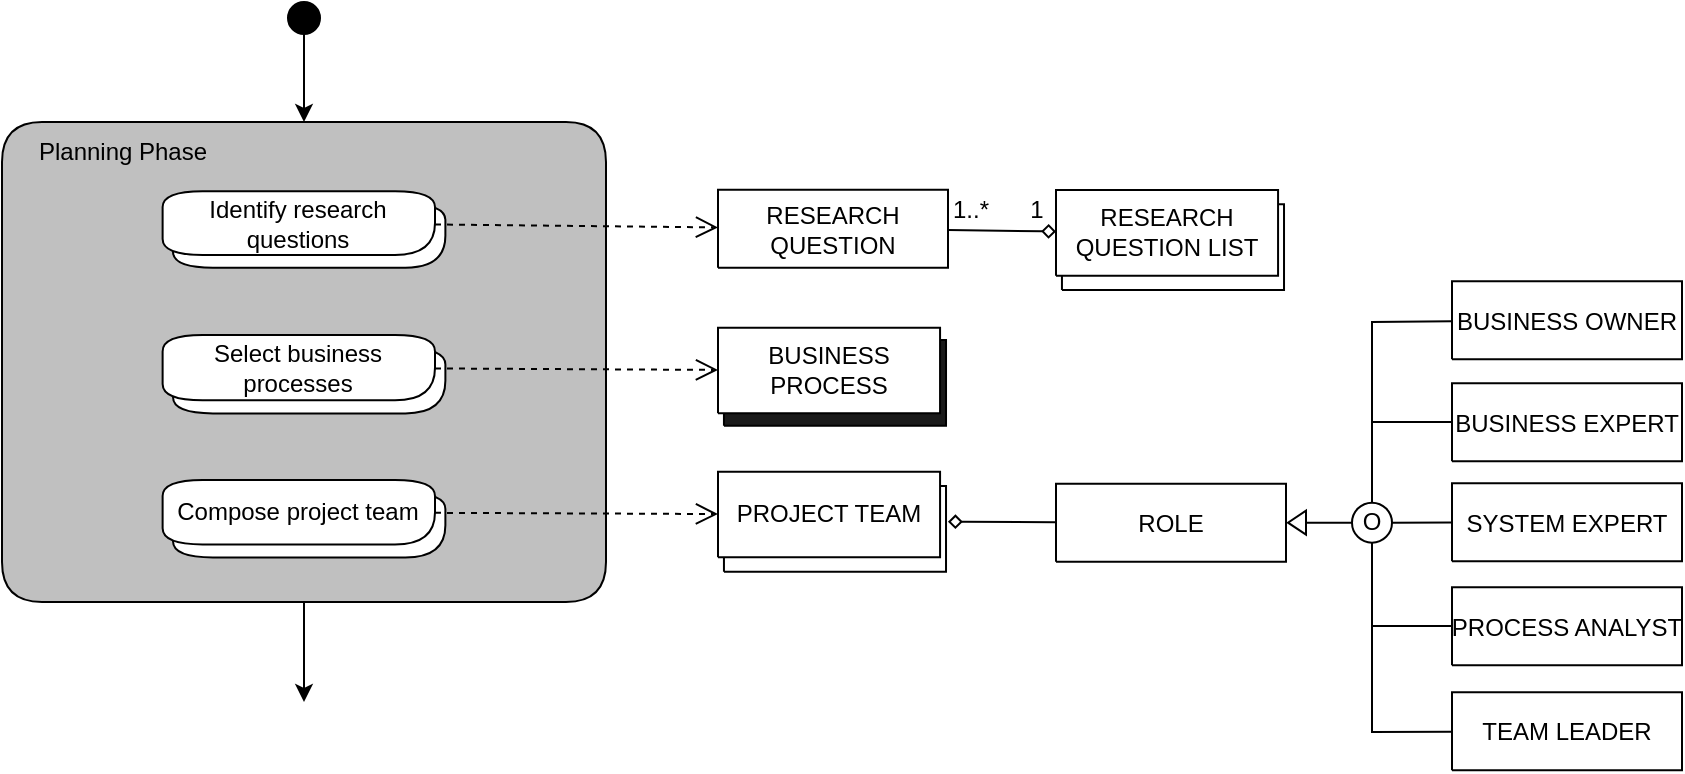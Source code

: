 <mxfile version="18.2.0" type="github">
  <diagram id="SHpENdd-WgaZAvgaDLae" name="Page-1">
    <mxGraphModel dx="1146" dy="519" grid="1" gridSize="10" guides="1" tooltips="1" connect="1" arrows="1" fold="1" page="1" pageScale="1" pageWidth="850" pageHeight="1100" math="0" shadow="0">
      <root>
        <mxCell id="0" />
        <mxCell id="1" parent="0" />
        <mxCell id="1AMB_EsV9tln2ZrjjmIT-16" value="" style="group" vertex="1" connectable="0" parent="1">
          <mxGeometry x="10" y="280" width="302" height="240" as="geometry" />
        </mxCell>
        <mxCell id="1AMB_EsV9tln2ZrjjmIT-2" style="vsdxID=5;fillColor=#C0C0C0;gradientColor=none;shape=stencil(nZBLDsIwDERP431wjlDKBThBRAyxCE2Vhu/pSTtFqrpg0Z1n5o0sDdlmCK4XYjOUnK7yVF8C2T0xaxcka6kX2ZZsc05ZLjndOw/du0qymRzx6OxGmo3Lp6N+BB4bmGjd0mP89kI2R++5baAPQKN2C/QXboL/oBvB1ft6THtgKY0Rcy7z9X7Vwva2/QI=);strokeColor=#000000;labelBackgroundColor=none;rounded=1;html=1;whiteSpace=wrap;" vertex="1" parent="1AMB_EsV9tln2ZrjjmIT-16">
          <mxGeometry width="302" height="239.999" as="geometry" />
        </mxCell>
        <mxCell id="1AMB_EsV9tln2ZrjjmIT-4" value="Planning Phase" style="text;html=1;align=center;verticalAlign=middle;resizable=0;points=[];autosize=1;strokeColor=none;fillColor=none;" vertex="1" parent="1AMB_EsV9tln2ZrjjmIT-16">
          <mxGeometry x="10" y="5.217" width="100" height="20" as="geometry" />
        </mxCell>
        <mxCell id="1AMB_EsV9tln2ZrjjmIT-13" style="vsdxID=5;fillColor=none;gradientColor=none;strokeColor=none;labelBackgroundColor=none;rounded=0;html=1;whiteSpace=wrap;" vertex="1" parent="1AMB_EsV9tln2ZrjjmIT-16">
          <mxGeometry x="80.31" y="179.0" width="141.38" height="38.69" as="geometry" />
        </mxCell>
        <mxCell id="1AMB_EsV9tln2ZrjjmIT-14" value="" style="verticalAlign=middle;align=center;vsdxID=6;fillColor=#FFFFFF;gradientColor=none;shape=stencil(nZBLDsIwDERP431wjlDKBThBRAyxCE2Vhu/pSTtFqrpg0Z1n5o0sDdlmCK4XYjOUnK7yVF8C2T0xaxcka6kX2ZZsc05ZLjndOw/du0qymRzx6OxGmo3Lp6N+BB4bmGjd0mP89kI2R++5baAPQKN2C/QXboL/oBvB1ft6THtgKY0Rcy7z9X7Vwva2/QI=);strokeColor=#000000;labelBackgroundColor=none;rounded=1;html=1;whiteSpace=wrap;" vertex="1" parent="1AMB_EsV9tln2ZrjjmIT-13">
          <mxGeometry x="5.188" y="6.448" width="136.192" height="32.242" as="geometry" />
        </mxCell>
        <mxCell id="1AMB_EsV9tln2ZrjjmIT-15" value="Compose project team" style="verticalAlign=middle;align=center;vsdxID=7;fillColor=#FFFFFF;gradientColor=none;shape=stencil(nZBLDsIwDERP431wjlDKBThBRAyxCE2Vhu/pSTtFqrpg0Z1n5o0sDdlmCK4XYjOUnK7yVF8C2T0xaxcka6kX2ZZsc05ZLjndOw/du0qymRzx6OxGmo3Lp6N+BB4bmGjd0mP89kI2R++5baAPQKN2C/QXboL/oBvB1ft6THtgKY0Rcy7z9X7Vwva2/QI=);strokeColor=#000000;labelBackgroundColor=none;rounded=1;html=1;whiteSpace=wrap;" vertex="1" parent="1AMB_EsV9tln2ZrjjmIT-13">
          <mxGeometry width="136.192" height="32.242" as="geometry" />
        </mxCell>
        <mxCell id="1AMB_EsV9tln2ZrjjmIT-10" style="vsdxID=5;fillColor=none;gradientColor=none;strokeColor=none;labelBackgroundColor=none;rounded=0;html=1;whiteSpace=wrap;" vertex="1" parent="1AMB_EsV9tln2ZrjjmIT-16">
          <mxGeometry x="80.31" y="106.56" width="141.38" height="39.13" as="geometry" />
        </mxCell>
        <mxCell id="1AMB_EsV9tln2ZrjjmIT-11" value="" style="verticalAlign=middle;align=center;vsdxID=6;fillColor=#FFFFFF;gradientColor=none;shape=stencil(nZBLDsIwDERP431wjlDKBThBRAyxCE2Vhu/pSTtFqrpg0Z1n5o0sDdlmCK4XYjOUnK7yVF8C2T0xaxcka6kX2ZZsc05ZLjndOw/du0qymRzx6OxGmo3Lp6N+BB4bmGjd0mP89kI2R++5baAPQKN2C/QXboL/oBvB1ft6THtgKY0Rcy7z9X7Vwva2/QI=);strokeColor=#000000;labelBackgroundColor=none;rounded=1;html=1;whiteSpace=wrap;" vertex="1" parent="1AMB_EsV9tln2ZrjjmIT-10">
          <mxGeometry x="5.188" y="6.522" width="136.192" height="32.608" as="geometry" />
        </mxCell>
        <mxCell id="1AMB_EsV9tln2ZrjjmIT-12" value="Select business processes" style="verticalAlign=middle;align=center;vsdxID=7;fillColor=#FFFFFF;gradientColor=none;shape=stencil(nZBLDsIwDERP431wjlDKBThBRAyxCE2Vhu/pSTtFqrpg0Z1n5o0sDdlmCK4XYjOUnK7yVF8C2T0xaxcka6kX2ZZsc05ZLjndOw/du0qymRzx6OxGmo3Lp6N+BB4bmGjd0mP89kI2R++5baAPQKN2C/QXboL/oBvB1ft6THtgKY0Rcy7z9X7Vwva2/QI=);strokeColor=#000000;labelBackgroundColor=none;rounded=1;html=1;whiteSpace=wrap;" vertex="1" parent="1AMB_EsV9tln2ZrjjmIT-10">
          <mxGeometry width="136.192" height="32.608" as="geometry" />
        </mxCell>
        <mxCell id="1AMB_EsV9tln2ZrjjmIT-7" style="vsdxID=5;fillColor=none;gradientColor=none;strokeColor=none;labelBackgroundColor=none;rounded=0;html=1;whiteSpace=wrap;" vertex="1" parent="1AMB_EsV9tln2ZrjjmIT-16">
          <mxGeometry x="80.31" y="34.57" width="141.38" height="38.26" as="geometry" />
        </mxCell>
        <mxCell id="1AMB_EsV9tln2ZrjjmIT-8" value="" style="verticalAlign=middle;align=center;vsdxID=6;fillColor=#FFFFFF;gradientColor=none;shape=stencil(nZBLDsIwDERP431wjlDKBThBRAyxCE2Vhu/pSTtFqrpg0Z1n5o0sDdlmCK4XYjOUnK7yVF8C2T0xaxcka6kX2ZZsc05ZLjndOw/du0qymRzx6OxGmo3Lp6N+BB4bmGjd0mP89kI2R++5baAPQKN2C/QXboL/oBvB1ft6THtgKY0Rcy7z9X7Vwva2/QI=);strokeColor=#000000;labelBackgroundColor=none;rounded=1;html=1;whiteSpace=wrap;" vertex="1" parent="1AMB_EsV9tln2ZrjjmIT-7">
          <mxGeometry x="5.188" y="6.377" width="136.192" height="31.883" as="geometry" />
        </mxCell>
        <mxCell id="1AMB_EsV9tln2ZrjjmIT-9" value="Identify research questions" style="verticalAlign=middle;align=center;vsdxID=7;fillColor=#FFFFFF;gradientColor=none;shape=stencil(nZBLDsIwDERP431wjlDKBThBRAyxCE2Vhu/pSTtFqrpg0Z1n5o0sDdlmCK4XYjOUnK7yVF8C2T0xaxcka6kX2ZZsc05ZLjndOw/du0qymRzx6OxGmo3Lp6N+BB4bmGjd0mP89kI2R++5baAPQKN2C/QXboL/oBvB1ft6THtgKY0Rcy7z9X7Vwva2/QI=);strokeColor=#000000;labelBackgroundColor=none;rounded=1;html=1;whiteSpace=wrap;" vertex="1" parent="1AMB_EsV9tln2ZrjjmIT-7">
          <mxGeometry width="136.192" height="31.883" as="geometry" />
        </mxCell>
        <mxCell id="1AMB_EsV9tln2ZrjjmIT-93" style="edgeStyle=orthogonalEdgeStyle;rounded=0;orthogonalLoop=1;jettySize=auto;html=1;" edge="1" parent="1" source="1AMB_EsV9tln2ZrjjmIT-1" target="1AMB_EsV9tln2ZrjjmIT-2">
          <mxGeometry relative="1" as="geometry" />
        </mxCell>
        <mxCell id="1AMB_EsV9tln2ZrjjmIT-1" style="vsdxID=5;fillColor=#000000;gradientColor=none;shape=stencil(vVFBDgIhDHwNRxKE+IJ1/Ufjll0iLpuCLv5eSDWKevLgbaYznTatMF2cYEGhVUwUjri6IU3C7ITWbp6QXCpImF6YzgbCkcJ5HpgvUJ0VncKlJmTuU7VDqyuzLdM9O4EORaLcaIpa7yNoo75GqSwhuygpJEguzM1UDzSiLGOk9TDec1iKK+LyUf5lsf+tVcDzzNZ5z1961d/fUkr8UtPfAA==);strokeColor=#000000;labelBackgroundColor=none;rounded=0;html=1;whiteSpace=wrap;" vertex="1" parent="1">
          <mxGeometry x="153" y="220" width="16" height="16" as="geometry" />
        </mxCell>
        <mxCell id="1AMB_EsV9tln2ZrjjmIT-23" value="RESEARCH QUESTION" style="verticalAlign=middle;align=center;vsdxID=5;fillColor=#FFFFFF;gradientColor=none;shape=stencil(nZBLDoAgDERP0z3SIyjew0SURgSD+Lu9kMZoXLhwN9O+tukAlrNpJg1SzDH4QW/URgNYgZTkjA4UkwJUgGXng+6DX1zLfmoymdXo17xh5zmRJ6Q42BWCfc2oJfdAr+Yv+AP9Cb7OJ3H/2JG1HNGz/84klThPVCc=);strokeColor=#000000;spacingTop=1;spacingLeft=-2;spacingRight=-2;labelBackgroundColor=none;rounded=0;html=1;whiteSpace=wrap;" vertex="1" parent="1">
          <mxGeometry x="368" y="313.83" width="115" height="39" as="geometry" />
        </mxCell>
        <mxCell id="1AMB_EsV9tln2ZrjjmIT-24" style="vsdxID=5;edgeStyle=none;dashed=1;startArrow=none;endArrow=open;startSize=9;endSize=9;strokeColor=#000000;spacingTop=0;spacingBottom=0;spacingLeft=0;spacingRight=0;verticalAlign=middle;html=1;labelBackgroundColor=#FFFFFF;rounded=0;" edge="1" parent="1" source="1AMB_EsV9tln2ZrjjmIT-9" target="1AMB_EsV9tln2ZrjjmIT-23">
          <mxGeometry y="-1092" relative="1" as="geometry">
            <mxPoint x="36" y="-1115" as="offset" />
            <Array as="points" />
            <mxPoint x="610" y="567" as="sourcePoint" />
            <mxPoint x="360" y="310" as="targetPoint" />
          </mxGeometry>
        </mxCell>
        <mxCell id="1AMB_EsV9tln2ZrjjmIT-26" style="vsdxID=5;edgeStyle=none;dashed=1;startArrow=none;endArrow=open;startSize=9;endSize=9;strokeColor=#000000;spacingTop=0;spacingBottom=0;spacingLeft=0;spacingRight=0;verticalAlign=middle;html=1;labelBackgroundColor=#FFFFFF;rounded=0;" edge="1" parent="1" target="1AMB_EsV9tln2ZrjjmIT-32" source="1AMB_EsV9tln2ZrjjmIT-12">
          <mxGeometry y="-1092" relative="1" as="geometry">
            <mxPoint x="36" y="-1115" as="offset" />
            <Array as="points" />
            <mxPoint x="380" y="500" as="sourcePoint" />
            <mxPoint x="425" y="456.669" as="targetPoint" />
          </mxGeometry>
        </mxCell>
        <mxCell id="1AMB_EsV9tln2ZrjjmIT-30" style="vsdxID=5;fillColor=none;gradientColor=none;strokeColor=none;labelBackgroundColor=none;rounded=0;html=1;whiteSpace=wrap;" vertex="1" parent="1">
          <mxGeometry x="368" y="381.83" width="115" height="50" as="geometry" />
        </mxCell>
        <mxCell id="1AMB_EsV9tln2ZrjjmIT-31" value="" style="verticalAlign=middle;align=center;vsdxID=6;fillColor=#1A1A1A;gradientColor=none;shape=stencil(nZBLDoAgDERP0z3SIyjew0SURgSD+Lu9kMZoXLhwN9O+tukAlrNpJg1SzDH4QW/URgNYgZTkjA4UkwJUgGXng+6DX1zLfmoymdXo17xh5zmRJ6Q42BWCfc2oJfdAr+Yv+AP9Cb7OJ3H/2JG1HNGz/84klThPVCc=);strokeColor=#000000;spacingLeft=-2;spacingRight=-2;labelBackgroundColor=none;rounded=0;html=1;whiteSpace=wrap;" vertex="1" parent="1AMB_EsV9tln2ZrjjmIT-30">
          <mxGeometry x="2.974" y="7.143" width="111.034" height="42.857" as="geometry" />
        </mxCell>
        <mxCell id="1AMB_EsV9tln2ZrjjmIT-32" value="BUSINESS PROCESS" style="verticalAlign=middle;align=center;vsdxID=7;fillColor=#FFFFFF;gradientColor=none;shape=stencil(nZBLDoAgDERP0z3SIyjew0SURgSD+Lu9kMZoXLhwN9O+tukAlrNpJg1SzDH4QW/URgNYgZTkjA4UkwJUgGXng+6DX1zLfmoymdXo17xh5zmRJ6Q42BWCfc2oJfdAr+Yv+AP9Cb7OJ3H/2JG1HNGz/84klThPVCc=);strokeColor=#000000;spacingLeft=-2;spacingRight=-2;labelBackgroundColor=none;rounded=0;html=1;whiteSpace=wrap;" vertex="1" parent="1AMB_EsV9tln2ZrjjmIT-30">
          <mxGeometry y="1" width="111.034" height="42.857" as="geometry" />
        </mxCell>
        <mxCell id="1AMB_EsV9tln2ZrjjmIT-33" style="vsdxID=5;fillColor=none;gradientColor=none;strokeColor=none;labelBackgroundColor=none;rounded=0;html=1;whiteSpace=wrap;" vertex="1" parent="1">
          <mxGeometry x="368" y="454.83" width="115" height="50" as="geometry" />
        </mxCell>
        <mxCell id="1AMB_EsV9tln2ZrjjmIT-34" value="" style="verticalAlign=middle;align=center;vsdxID=6;fillColor=#FFFFFF;gradientColor=none;shape=stencil(nZBLDoAgDERP0z3SIyjew0SURgSD+Lu9kMZoXLhwN9O+tukAlrNpJg1SzDH4QW/URgNYgZTkjA4UkwJUgGXng+6DX1zLfmoymdXo17xh5zmRJ6Q42BWCfc2oJfdAr+Yv+AP9Cb7OJ3H/2JG1HNGz/84klThPVCc=);strokeColor=#000000;spacingLeft=-2;spacingRight=-2;labelBackgroundColor=none;rounded=0;html=1;whiteSpace=wrap;" vertex="1" parent="1AMB_EsV9tln2ZrjjmIT-33">
          <mxGeometry x="2.974" y="7.143" width="111.034" height="42.857" as="geometry" />
        </mxCell>
        <mxCell id="1AMB_EsV9tln2ZrjjmIT-35" value="PROJECT TEAM" style="verticalAlign=middle;align=center;vsdxID=7;fillColor=#FFFFFF;gradientColor=none;shape=stencil(nZBLDoAgDERP0z3SIyjew0SURgSD+Lu9kMZoXLhwN9O+tukAlrNpJg1SzDH4QW/URgNYgZTkjA4UkwJUgGXng+6DX1zLfmoymdXo17xh5zmRJ6Q42BWCfc2oJfdAr+Yv+AP9Cb7OJ3H/2JG1HNGz/84klThPVCc=);strokeColor=#000000;spacingLeft=-2;spacingRight=-2;labelBackgroundColor=none;rounded=0;html=1;whiteSpace=wrap;" vertex="1" parent="1AMB_EsV9tln2ZrjjmIT-33">
          <mxGeometry width="111.034" height="42.857" as="geometry" />
        </mxCell>
        <mxCell id="1AMB_EsV9tln2ZrjjmIT-36" style="vsdxID=5;edgeStyle=none;dashed=1;startArrow=none;endArrow=open;startSize=9;endSize=9;strokeColor=#000000;spacingTop=0;spacingBottom=0;spacingLeft=0;spacingRight=0;verticalAlign=middle;html=1;labelBackgroundColor=#FFFFFF;rounded=0;" edge="1" parent="1" source="1AMB_EsV9tln2ZrjjmIT-15" target="1AMB_EsV9tln2ZrjjmIT-35">
          <mxGeometry y="-1092" relative="1" as="geometry">
            <mxPoint x="36" y="-1115" as="offset" />
            <Array as="points" />
            <mxPoint x="550" y="567" as="sourcePoint" />
            <mxPoint x="626" y="490" as="targetPoint" />
          </mxGeometry>
        </mxCell>
        <mxCell id="1AMB_EsV9tln2ZrjjmIT-39" value="BUSINESS EXPERT" style="verticalAlign=middle;align=center;vsdxID=5;fillColor=#FFFFFF;gradientColor=none;shape=stencil(nZBLDoAgDERP0z3SIyjew0SURgSD+Lu9kMZoXLhwN9O+tukAlrNpJg1SzDH4QW/URgNYgZTkjA4UkwJUgGXng+6DX1zLfmoymdXo17xh5zmRJ6Q42BWCfc2oJfdAr+Yv+AP9Cb7OJ3H/2JG1HNGz/84klThPVCc=);strokeColor=#000000;spacingTop=1;spacingLeft=-2;spacingRight=-2;labelBackgroundColor=none;rounded=0;html=1;whiteSpace=wrap;" vertex="1" parent="1">
          <mxGeometry x="735" y="410.58" width="115" height="39" as="geometry" />
        </mxCell>
        <mxCell id="1AMB_EsV9tln2ZrjjmIT-40" style="vsdxID=5;fillColor=none;gradientColor=none;strokeColor=none;labelBackgroundColor=none;rounded=0;html=1;whiteSpace=wrap;" vertex="1" parent="1">
          <mxGeometry x="537" y="314" width="115" height="50" as="geometry" />
        </mxCell>
        <mxCell id="1AMB_EsV9tln2ZrjjmIT-41" value="" style="verticalAlign=middle;align=center;vsdxID=6;fillColor=#FFFFFF;gradientColor=none;shape=stencil(nZBLDoAgDERP0z3SIyjew0SURgSD+Lu9kMZoXLhwN9O+tukAlrNpJg1SzDH4QW/URgNYgZTkjA4UkwJUgGXng+6DX1zLfmoymdXo17xh5zmRJ6Q42BWCfc2oJfdAr+Yv+AP9Cb7OJ3H/2JG1HNGz/84klThPVCc=);strokeColor=#000000;spacingLeft=-2;spacingRight=-2;labelBackgroundColor=none;rounded=0;html=1;whiteSpace=wrap;" vertex="1" parent="1AMB_EsV9tln2ZrjjmIT-40">
          <mxGeometry x="2.974" y="7.143" width="111.034" height="42.857" as="geometry" />
        </mxCell>
        <mxCell id="1AMB_EsV9tln2ZrjjmIT-42" value="RESEARCH QUESTION LIST" style="verticalAlign=middle;align=center;vsdxID=7;fillColor=#FFFFFF;gradientColor=none;shape=stencil(nZBLDoAgDERP0z3SIyjew0SURgSD+Lu9kMZoXLhwN9O+tukAlrNpJg1SzDH4QW/URgNYgZTkjA4UkwJUgGXng+6DX1zLfmoymdXo17xh5zmRJ6Q42BWCfc2oJfdAr+Yv+AP9Cb7OJ3H/2JG1HNGz/84klThPVCc=);strokeColor=#000000;spacingLeft=-2;spacingRight=-2;labelBackgroundColor=none;rounded=0;html=1;whiteSpace=wrap;" vertex="1" parent="1AMB_EsV9tln2ZrjjmIT-40">
          <mxGeometry width="111.034" height="42.857" as="geometry" />
        </mxCell>
        <mxCell id="1AMB_EsV9tln2ZrjjmIT-43" style="vsdxID=5;edgeStyle=none;startArrow=none;endFill=0;endArrow=diamond;startSize=5;endSize=5;strokeColor=#000000;spacingTop=0;spacingBottom=0;spacingLeft=0;spacingRight=0;verticalAlign=middle;html=1;labelBackgroundColor=#FFFFFF;rounded=0;" edge="1" parent="1" source="1AMB_EsV9tln2ZrjjmIT-23" target="1AMB_EsV9tln2ZrjjmIT-42">
          <mxGeometry y="-1069" relative="1" as="geometry">
            <mxPoint y="-1069" as="offset" />
            <Array as="points" />
            <mxPoint x="550" y="547.83" as="sourcePoint" />
            <mxPoint x="802" y="447.83" as="targetPoint" />
          </mxGeometry>
        </mxCell>
        <mxCell id="1AMB_EsV9tln2ZrjjmIT-45" value="1..*" style="text;html=1;align=center;verticalAlign=middle;resizable=0;points=[];autosize=1;strokeColor=none;fillColor=none;" vertex="1" parent="1">
          <mxGeometry x="479" y="314" width="30" height="20" as="geometry" />
        </mxCell>
        <mxCell id="1AMB_EsV9tln2ZrjjmIT-46" value="SYSTEM EXPERT" style="verticalAlign=middle;align=center;vsdxID=5;fillColor=#FFFFFF;gradientColor=none;shape=stencil(nZBLDoAgDERP0z3SIyjew0SURgSD+Lu9kMZoXLhwN9O+tukAlrNpJg1SzDH4QW/URgNYgZTkjA4UkwJUgGXng+6DX1zLfmoymdXo17xh5zmRJ6Q42BWCfc2oJfdAr+Yv+AP9Cb7OJ3H/2JG1HNGz/84klThPVCc=);strokeColor=#000000;spacingTop=1;spacingLeft=-2;spacingRight=-2;labelBackgroundColor=none;rounded=0;html=1;whiteSpace=wrap;" vertex="1" parent="1">
          <mxGeometry x="735" y="460.58" width="115" height="39" as="geometry" />
        </mxCell>
        <mxCell id="1AMB_EsV9tln2ZrjjmIT-47" value="BUSINESS OWNER" style="verticalAlign=middle;align=center;vsdxID=5;fillColor=#FFFFFF;gradientColor=none;shape=stencil(nZBLDoAgDERP0z3SIyjew0SURgSD+Lu9kMZoXLhwN9O+tukAlrNpJg1SzDH4QW/URgNYgZTkjA4UkwJUgGXng+6DX1zLfmoymdXo17xh5zmRJ6Q42BWCfc2oJfdAr+Yv+AP9Cb7OJ3H/2JG1HNGz/84klThPVCc=);strokeColor=#000000;spacingTop=1;spacingLeft=-2;spacingRight=-2;labelBackgroundColor=none;rounded=0;html=1;whiteSpace=wrap;" vertex="1" parent="1">
          <mxGeometry x="735" y="359.58" width="115" height="39" as="geometry" />
        </mxCell>
        <mxCell id="1AMB_EsV9tln2ZrjjmIT-48" value="PROCESS ANALYST" style="verticalAlign=middle;align=center;vsdxID=5;fillColor=#FFFFFF;gradientColor=none;shape=stencil(nZBLDoAgDERP0z3SIyjew0SURgSD+Lu9kMZoXLhwN9O+tukAlrNpJg1SzDH4QW/URgNYgZTkjA4UkwJUgGXng+6DX1zLfmoymdXo17xh5zmRJ6Q42BWCfc2oJfdAr+Yv+AP9Cb7OJ3H/2JG1HNGz/84klThPVCc=);strokeColor=#000000;spacingTop=1;spacingLeft=-2;spacingRight=-2;labelBackgroundColor=none;rounded=0;html=1;whiteSpace=wrap;" vertex="1" parent="1">
          <mxGeometry x="735" y="512.58" width="115" height="39" as="geometry" />
        </mxCell>
        <mxCell id="1AMB_EsV9tln2ZrjjmIT-54" style="vsdxID=5;edgeStyle=none;startArrow=none;endArrow=none;startSize=5;endSize=5;strokeColor=#000000;spacingTop=0;spacingBottom=0;spacingLeft=0;spacingRight=0;verticalAlign=middle;html=1;labelBackgroundColor=#FFFFFF;rounded=0;" edge="1" parent="1" source="1AMB_EsV9tln2ZrjjmIT-39">
          <mxGeometry y="-1149" relative="1" as="geometry">
            <mxPoint y="-1149" as="offset" />
            <Array as="points" />
            <mxPoint x="665" y="489.33" as="sourcePoint" />
            <mxPoint x="695" y="430" as="targetPoint" />
          </mxGeometry>
        </mxCell>
        <mxCell id="1AMB_EsV9tln2ZrjjmIT-55" style="vsdxID=5;edgeStyle=none;startArrow=none;endArrow=none;startSize=5;endSize=5;strokeColor=#000000;spacingTop=0;spacingBottom=0;spacingLeft=0;spacingRight=0;verticalAlign=middle;html=1;labelBackgroundColor=#FFFFFF;rounded=0;" edge="1" parent="1" source="1AMB_EsV9tln2ZrjjmIT-48">
          <mxGeometry y="-1149" relative="1" as="geometry">
            <mxPoint y="-1149" as="offset" />
            <Array as="points">
              <mxPoint x="695" y="532" />
            </Array>
            <mxPoint x="745" y="464.33" as="sourcePoint" />
            <mxPoint x="695" y="532" as="targetPoint" />
          </mxGeometry>
        </mxCell>
        <mxCell id="1AMB_EsV9tln2ZrjjmIT-56" style="vsdxID=5;edgeStyle=none;startArrow=none;endArrow=none;startSize=5;endSize=5;strokeColor=#000000;spacingTop=0;spacingBottom=0;spacingLeft=0;spacingRight=0;verticalAlign=middle;html=1;labelBackgroundColor=#FFFFFF;rounded=0;entryX=1;entryY=0.5;entryDx=0;entryDy=0;" edge="1" parent="1" source="1AMB_EsV9tln2ZrjjmIT-46" target="1AMB_EsV9tln2ZrjjmIT-79">
          <mxGeometry y="-1149" relative="1" as="geometry">
            <mxPoint y="-1149" as="offset" />
            <Array as="points" />
            <mxPoint x="755" y="474.33" as="sourcePoint" />
            <mxPoint x="695" y="506.33" as="targetPoint" />
          </mxGeometry>
        </mxCell>
        <mxCell id="1AMB_EsV9tln2ZrjjmIT-59" value="TEAM LEADER" style="verticalAlign=middle;align=center;vsdxID=5;fillColor=#FFFFFF;gradientColor=none;shape=stencil(nZBLDoAgDERP0z3SIyjew0SURgSD+Lu9kMZoXLhwN9O+tukAlrNpJg1SzDH4QW/URgNYgZTkjA4UkwJUgGXng+6DX1zLfmoymdXo17xh5zmRJ6Q42BWCfc2oJfdAr+Yv+AP9Cb7OJ3H/2JG1HNGz/84klThPVCc=);strokeColor=#000000;spacingTop=1;spacingLeft=-2;spacingRight=-2;labelBackgroundColor=none;rounded=0;html=1;whiteSpace=wrap;" vertex="1" parent="1">
          <mxGeometry x="735" y="565.08" width="115" height="39" as="geometry" />
        </mxCell>
        <mxCell id="1AMB_EsV9tln2ZrjjmIT-63" style="vsdxID=5;edgeStyle=none;startArrow=none;endArrow=none;startSize=5;endSize=5;strokeColor=#000000;spacingTop=0;spacingBottom=0;spacingLeft=0;spacingRight=0;verticalAlign=middle;html=1;labelBackgroundColor=#FFFFFF;rounded=0;entryX=0.5;entryY=1;entryDx=0;entryDy=0;" edge="1" parent="1" source="1AMB_EsV9tln2ZrjjmIT-59" target="1AMB_EsV9tln2ZrjjmIT-79">
          <mxGeometry y="-1149" relative="1" as="geometry">
            <mxPoint y="-1149" as="offset" />
            <Array as="points">
              <mxPoint x="695" y="585" />
            </Array>
            <mxPoint x="745" y="464.33" as="sourcePoint" />
            <mxPoint x="695" y="559.33" as="targetPoint" />
          </mxGeometry>
        </mxCell>
        <mxCell id="1AMB_EsV9tln2ZrjjmIT-76" value="1" style="text;html=1;align=center;verticalAlign=middle;resizable=0;points=[];autosize=1;strokeColor=none;fillColor=none;" vertex="1" parent="1">
          <mxGeometry x="517" y="314.0" width="20" height="20" as="geometry" />
        </mxCell>
        <mxCell id="1AMB_EsV9tln2ZrjjmIT-77" value="ROLE" style="verticalAlign=middle;align=center;vsdxID=5;fillColor=#FFFFFF;gradientColor=none;shape=stencil(nZBLDoAgDERP0z3SIyjew0SURgSD+Lu9kMZoXLhwN9O+tukAlrNpJg1SzDH4QW/URgNYgZTkjA4UkwJUgGXng+6DX1zLfmoymdXo17xh5zmRJ6Q42BWCfc2oJfdAr+Yv+AP9Cb7OJ3H/2JG1HNGz/84klThPVCc=);strokeColor=#000000;spacingTop=1;spacingLeft=-2;spacingRight=-2;labelBackgroundColor=none;rounded=0;html=1;whiteSpace=wrap;" vertex="1" parent="1">
          <mxGeometry x="537" y="460.83" width="115" height="39" as="geometry" />
        </mxCell>
        <mxCell id="1AMB_EsV9tln2ZrjjmIT-78" style="vsdxID=5;edgeStyle=none;startArrow=none;endFill=0;endArrow=diamond;startSize=5;endSize=5;strokeColor=#000000;spacingTop=0;spacingBottom=0;spacingLeft=0;spacingRight=0;verticalAlign=middle;html=1;labelBackgroundColor=#FFFFFF;rounded=0;entryX=1;entryY=0.5;entryDx=0;entryDy=0;" edge="1" parent="1" source="1AMB_EsV9tln2ZrjjmIT-77" target="1AMB_EsV9tln2ZrjjmIT-33">
          <mxGeometry y="-1069" relative="1" as="geometry">
            <mxPoint y="-1069" as="offset" />
            <Array as="points" />
            <mxPoint x="550" y="590" as="sourcePoint" />
            <mxPoint x="802" y="490" as="targetPoint" />
          </mxGeometry>
        </mxCell>
        <mxCell id="1AMB_EsV9tln2ZrjjmIT-80" style="vsdxID=5;edgeStyle=none;startArrow=none;endArrow=none;startSize=5;endSize=5;strokeColor=#000000;spacingTop=0;spacingBottom=0;spacingLeft=0;spacingRight=0;verticalAlign=middle;html=1;labelBackgroundColor=#FFFFFF;rounded=0;exitX=0.5;exitY=0;exitDx=0;exitDy=0;" edge="1" parent="1" source="1AMB_EsV9tln2ZrjjmIT-79" target="1AMB_EsV9tln2ZrjjmIT-47">
          <mxGeometry y="-1149" relative="1" as="geometry">
            <mxPoint y="-1149" as="offset" />
            <Array as="points">
              <mxPoint x="695" y="380" />
            </Array>
            <mxPoint x="550" y="490" as="sourcePoint" />
            <mxPoint x="710" y="510" as="targetPoint" />
          </mxGeometry>
        </mxCell>
        <mxCell id="1AMB_EsV9tln2ZrjjmIT-88" value="" style="group" vertex="1" connectable="0" parent="1">
          <mxGeometry x="653" y="470.33" width="52" height="20" as="geometry" />
        </mxCell>
        <mxCell id="1AMB_EsV9tln2ZrjjmIT-79" value="O" style="ellipse;whiteSpace=wrap;html=1;aspect=fixed;" vertex="1" parent="1AMB_EsV9tln2ZrjjmIT-88">
          <mxGeometry x="32" width="20" height="20" as="geometry" />
        </mxCell>
        <mxCell id="1AMB_EsV9tln2ZrjjmIT-82" value="" style="triangle;whiteSpace=wrap;html=1;direction=west;" vertex="1" parent="1AMB_EsV9tln2ZrjjmIT-88">
          <mxGeometry y="4.0" width="9" height="12" as="geometry" />
        </mxCell>
        <mxCell id="1AMB_EsV9tln2ZrjjmIT-84" style="vsdxID=5;edgeStyle=none;startArrow=none;endArrow=none;startSize=5;endSize=5;strokeColor=#000000;spacingTop=0;spacingBottom=0;spacingLeft=0;spacingRight=0;verticalAlign=middle;html=1;labelBackgroundColor=#FFFFFF;rounded=0;exitX=0;exitY=0.5;exitDx=0;exitDy=0;entryX=0;entryY=0.5;entryDx=0;entryDy=0;" edge="1" parent="1AMB_EsV9tln2ZrjjmIT-88" source="1AMB_EsV9tln2ZrjjmIT-82" target="1AMB_EsV9tln2ZrjjmIT-79">
          <mxGeometry y="-1149" relative="1" as="geometry">
            <mxPoint y="-1149" as="offset" />
            <Array as="points" />
            <mxPoint x="-103" y="19.67" as="sourcePoint" />
            <mxPoint x="-133" y="129.67" as="targetPoint" />
          </mxGeometry>
        </mxCell>
        <mxCell id="1AMB_EsV9tln2ZrjjmIT-92" style="edgeStyle=orthogonalEdgeStyle;rounded=0;orthogonalLoop=1;jettySize=auto;html=1;" edge="1" parent="1" source="1AMB_EsV9tln2ZrjjmIT-2">
          <mxGeometry relative="1" as="geometry">
            <mxPoint x="161" y="570" as="targetPoint" />
          </mxGeometry>
        </mxCell>
      </root>
    </mxGraphModel>
  </diagram>
</mxfile>

